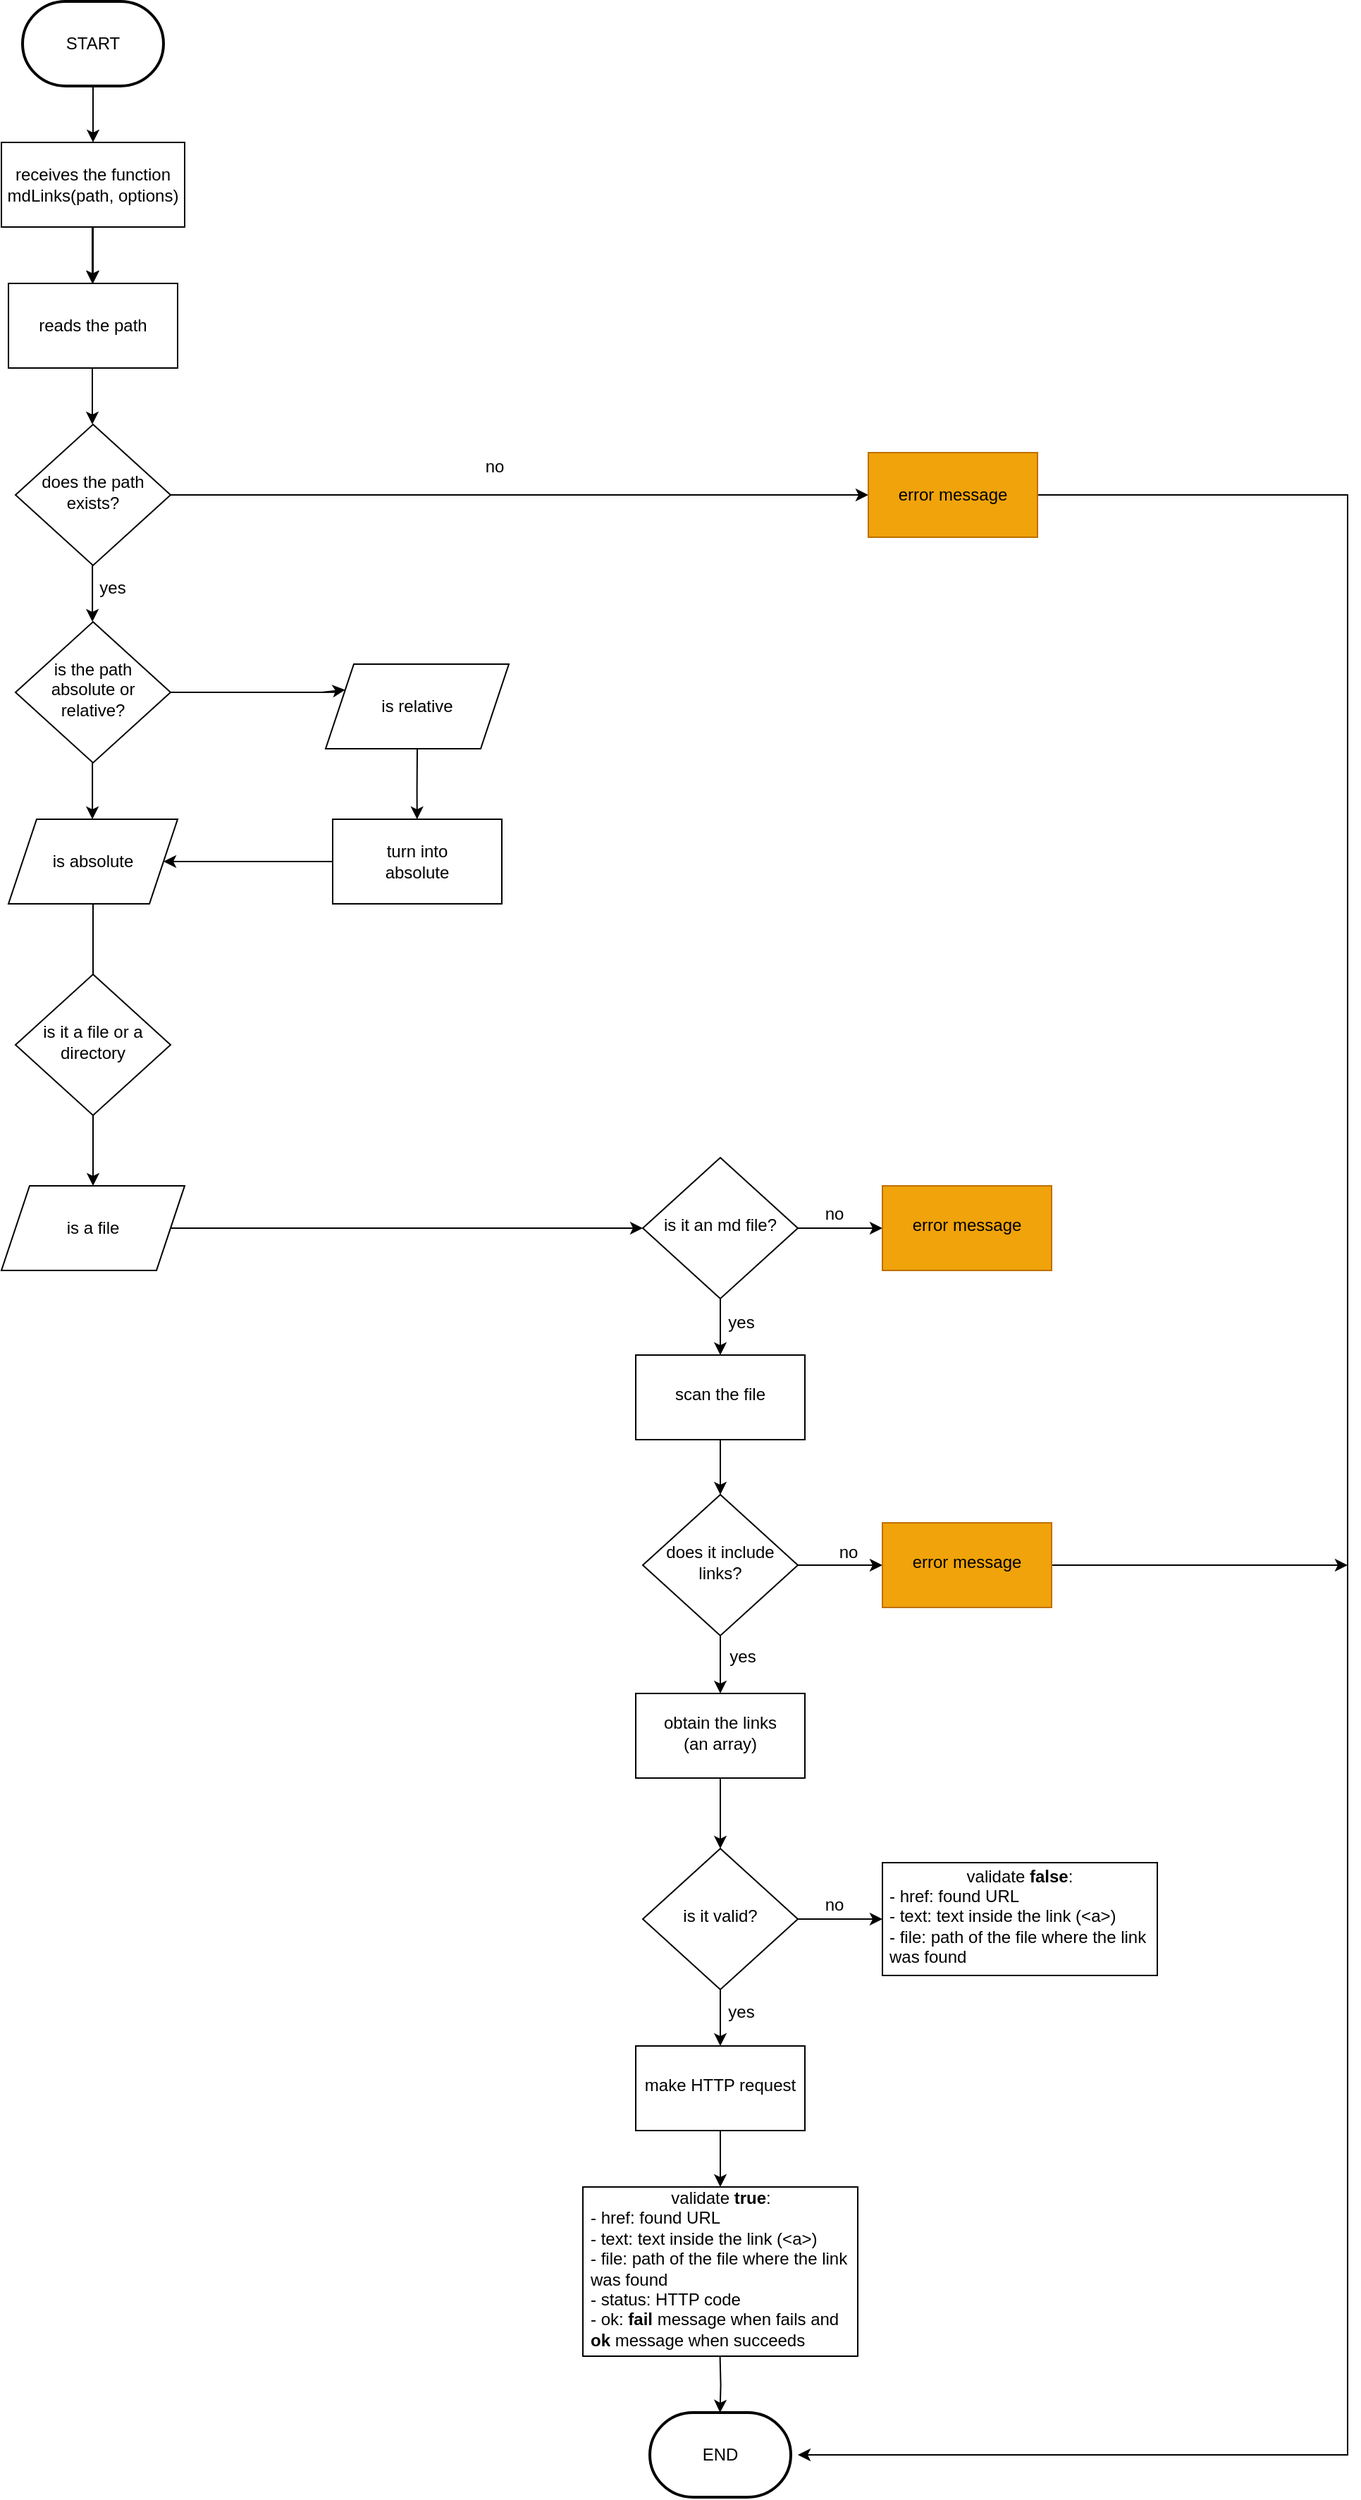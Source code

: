 <mxfile version="20.8.5" type="github">
  <diagram id="C5RBs43oDa-KdzZeNtuy" name="Page-1">
    <mxGraphModel dx="1060" dy="692" grid="1" gridSize="10" guides="1" tooltips="1" connect="1" arrows="1" fold="1" page="1" pageScale="1" pageWidth="827" pageHeight="1169" math="0" shadow="0">
      <root>
        <mxCell id="WIyWlLk6GJQsqaUBKTNV-0" />
        <mxCell id="WIyWlLk6GJQsqaUBKTNV-1" parent="WIyWlLk6GJQsqaUBKTNV-0" />
        <mxCell id="CK0z-PxihFqx1SbpWy2w-0" value="START" style="strokeWidth=2;html=1;shape=mxgraph.flowchart.terminator;whiteSpace=wrap;" vertex="1" parent="WIyWlLk6GJQsqaUBKTNV-1">
          <mxGeometry x="180" y="10" width="100" height="60" as="geometry" />
        </mxCell>
        <mxCell id="CK0z-PxihFqx1SbpWy2w-5" value="" style="edgeStyle=orthogonalEdgeStyle;rounded=0;orthogonalLoop=1;jettySize=auto;html=1;" edge="1" parent="WIyWlLk6GJQsqaUBKTNV-1" source="CK0z-PxihFqx1SbpWy2w-1" target="CK0z-PxihFqx1SbpWy2w-3">
          <mxGeometry relative="1" as="geometry" />
        </mxCell>
        <mxCell id="CK0z-PxihFqx1SbpWy2w-1" value="receives the function&lt;br&gt;mdLinks(path, options)" style="rounded=0;whiteSpace=wrap;html=1;" vertex="1" parent="WIyWlLk6GJQsqaUBKTNV-1">
          <mxGeometry x="165" y="110" width="130" height="60" as="geometry" />
        </mxCell>
        <mxCell id="CK0z-PxihFqx1SbpWy2w-2" value="" style="endArrow=classic;html=1;rounded=0;exitX=0.5;exitY=1;exitDx=0;exitDy=0;exitPerimeter=0;" edge="1" parent="WIyWlLk6GJQsqaUBKTNV-1" source="CK0z-PxihFqx1SbpWy2w-0" target="CK0z-PxihFqx1SbpWy2w-1">
          <mxGeometry width="50" height="50" relative="1" as="geometry">
            <mxPoint x="220" y="80" as="sourcePoint" />
            <mxPoint x="270" y="30" as="targetPoint" />
            <Array as="points">
              <mxPoint x="230" y="90" />
              <mxPoint x="230" y="110" />
            </Array>
          </mxGeometry>
        </mxCell>
        <mxCell id="CK0z-PxihFqx1SbpWy2w-3" value="reads the path" style="rounded=0;whiteSpace=wrap;html=1;" vertex="1" parent="WIyWlLk6GJQsqaUBKTNV-1">
          <mxGeometry x="170" y="210" width="120" height="60" as="geometry" />
        </mxCell>
        <mxCell id="CK0z-PxihFqx1SbpWy2w-4" value="" style="endArrow=classic;html=1;rounded=0;exitX=0.5;exitY=1;exitDx=0;exitDy=0;exitPerimeter=0;" edge="1" parent="WIyWlLk6GJQsqaUBKTNV-1">
          <mxGeometry width="50" height="50" relative="1" as="geometry">
            <mxPoint x="229.5" y="170" as="sourcePoint" />
            <mxPoint x="229.5" y="210" as="targetPoint" />
            <Array as="points">
              <mxPoint x="229.5" y="190" />
            </Array>
          </mxGeometry>
        </mxCell>
        <mxCell id="CK0z-PxihFqx1SbpWy2w-6" value="does the path exists?" style="rhombus;whiteSpace=wrap;html=1;shadow=0;fontFamily=Helvetica;fontSize=12;align=center;strokeWidth=1;spacing=6;spacingTop=-4;" vertex="1" parent="WIyWlLk6GJQsqaUBKTNV-1">
          <mxGeometry x="175" y="310" width="110" height="100" as="geometry" />
        </mxCell>
        <mxCell id="CK0z-PxihFqx1SbpWy2w-8" value="" style="endArrow=classic;html=1;rounded=0;exitX=0.5;exitY=1;exitDx=0;exitDy=0;exitPerimeter=0;" edge="1" parent="WIyWlLk6GJQsqaUBKTNV-1">
          <mxGeometry width="50" height="50" relative="1" as="geometry">
            <mxPoint x="229.5" y="270" as="sourcePoint" />
            <mxPoint x="229.5" y="310" as="targetPoint" />
            <Array as="points">
              <mxPoint x="229.5" y="290" />
            </Array>
          </mxGeometry>
        </mxCell>
        <mxCell id="CK0z-PxihFqx1SbpWy2w-10" value="" style="endArrow=classic;html=1;rounded=0;exitX=0.5;exitY=1;exitDx=0;exitDy=0;exitPerimeter=0;" edge="1" parent="WIyWlLk6GJQsqaUBKTNV-1">
          <mxGeometry width="50" height="50" relative="1" as="geometry">
            <mxPoint x="229.55" y="410.0" as="sourcePoint" />
            <mxPoint x="229.55" y="450.0" as="targetPoint" />
            <Array as="points">
              <mxPoint x="229.55" y="430" />
            </Array>
          </mxGeometry>
        </mxCell>
        <mxCell id="CK0z-PxihFqx1SbpWy2w-22" style="edgeStyle=orthogonalEdgeStyle;rounded=0;orthogonalLoop=1;jettySize=auto;html=1;exitX=1;exitY=0.5;exitDx=0;exitDy=0;" edge="1" parent="WIyWlLk6GJQsqaUBKTNV-1" source="CK0z-PxihFqx1SbpWy2w-6" target="CK0z-PxihFqx1SbpWy2w-13">
          <mxGeometry relative="1" as="geometry">
            <mxPoint x="360" y="360" as="sourcePoint" />
            <Array as="points" />
          </mxGeometry>
        </mxCell>
        <mxCell id="CK0z-PxihFqx1SbpWy2w-11" value="no" style="text;html=1;strokeColor=none;fillColor=none;align=center;verticalAlign=middle;whiteSpace=wrap;rounded=0;" vertex="1" parent="WIyWlLk6GJQsqaUBKTNV-1">
          <mxGeometry x="505" y="330" width="20" height="20" as="geometry" />
        </mxCell>
        <mxCell id="CK0z-PxihFqx1SbpWy2w-12" value="yes" style="text;html=1;strokeColor=none;fillColor=none;align=center;verticalAlign=middle;whiteSpace=wrap;rounded=0;" vertex="1" parent="WIyWlLk6GJQsqaUBKTNV-1">
          <mxGeometry x="234" y="416" width="20" height="20" as="geometry" />
        </mxCell>
        <mxCell id="CK0z-PxihFqx1SbpWy2w-90" value="" style="edgeStyle=orthogonalEdgeStyle;rounded=0;orthogonalLoop=1;jettySize=auto;html=1;" edge="1" parent="WIyWlLk6GJQsqaUBKTNV-1" source="CK0z-PxihFqx1SbpWy2w-13">
          <mxGeometry relative="1" as="geometry">
            <mxPoint x="730" y="1750" as="targetPoint" />
            <Array as="points">
              <mxPoint x="1120" y="360" />
            </Array>
          </mxGeometry>
        </mxCell>
        <mxCell id="CK0z-PxihFqx1SbpWy2w-13" value="error message" style="rounded=0;whiteSpace=wrap;html=1;fillColor=#f0a30a;fontColor=#000000;strokeColor=#BD7000;" vertex="1" parent="WIyWlLk6GJQsqaUBKTNV-1">
          <mxGeometry x="780" y="330" width="120" height="60" as="geometry" />
        </mxCell>
        <mxCell id="CK0z-PxihFqx1SbpWy2w-14" value="is the path absolute or relative?" style="rhombus;whiteSpace=wrap;html=1;shadow=0;fontFamily=Helvetica;fontSize=12;align=center;strokeWidth=1;spacing=6;spacingTop=-4;" vertex="1" parent="WIyWlLk6GJQsqaUBKTNV-1">
          <mxGeometry x="175" y="450" width="110" height="100" as="geometry" />
        </mxCell>
        <mxCell id="CK0z-PxihFqx1SbpWy2w-15" value="is relative" style="shape=parallelogram;perimeter=parallelogramPerimeter;whiteSpace=wrap;html=1;fixedSize=1;" vertex="1" parent="WIyWlLk6GJQsqaUBKTNV-1">
          <mxGeometry x="395" y="480" width="130" height="60" as="geometry" />
        </mxCell>
        <mxCell id="CK0z-PxihFqx1SbpWy2w-29" value="" style="edgeStyle=orthogonalEdgeStyle;rounded=0;orthogonalLoop=1;jettySize=auto;html=1;" edge="1" parent="WIyWlLk6GJQsqaUBKTNV-1" source="CK0z-PxihFqx1SbpWy2w-16">
          <mxGeometry relative="1" as="geometry">
            <mxPoint x="230" y="730" as="targetPoint" />
          </mxGeometry>
        </mxCell>
        <mxCell id="CK0z-PxihFqx1SbpWy2w-16" value="is absolute" style="shape=parallelogram;perimeter=parallelogramPerimeter;whiteSpace=wrap;html=1;fixedSize=1;" vertex="1" parent="WIyWlLk6GJQsqaUBKTNV-1">
          <mxGeometry x="170" y="590" width="120" height="60" as="geometry" />
        </mxCell>
        <mxCell id="CK0z-PxihFqx1SbpWy2w-17" value="" style="endArrow=classic;html=1;rounded=0;exitX=0.5;exitY=1;exitDx=0;exitDy=0;exitPerimeter=0;" edge="1" parent="WIyWlLk6GJQsqaUBKTNV-1">
          <mxGeometry width="50" height="50" relative="1" as="geometry">
            <mxPoint x="229.55" y="550" as="sourcePoint" />
            <mxPoint x="229.55" y="590" as="targetPoint" />
            <Array as="points">
              <mxPoint x="229.55" y="570" />
            </Array>
          </mxGeometry>
        </mxCell>
        <mxCell id="CK0z-PxihFqx1SbpWy2w-19" value="" style="endArrow=classic;html=1;rounded=0;exitX=1;exitY=0.5;exitDx=0;exitDy=0;entryX=0;entryY=0.25;entryDx=0;entryDy=0;" edge="1" parent="WIyWlLk6GJQsqaUBKTNV-1" source="CK0z-PxihFqx1SbpWy2w-14" target="CK0z-PxihFqx1SbpWy2w-15">
          <mxGeometry width="50" height="50" relative="1" as="geometry">
            <mxPoint x="367.5" y="499.86" as="sourcePoint" />
            <mxPoint x="402.5" y="499.86" as="targetPoint" />
            <Array as="points">
              <mxPoint x="402.5" y="499.86" />
              <mxPoint x="392.5" y="500" />
            </Array>
          </mxGeometry>
        </mxCell>
        <mxCell id="CK0z-PxihFqx1SbpWy2w-27" value="" style="edgeStyle=orthogonalEdgeStyle;rounded=0;orthogonalLoop=1;jettySize=auto;html=1;" edge="1" parent="WIyWlLk6GJQsqaUBKTNV-1" source="CK0z-PxihFqx1SbpWy2w-20" target="CK0z-PxihFqx1SbpWy2w-16">
          <mxGeometry relative="1" as="geometry" />
        </mxCell>
        <mxCell id="CK0z-PxihFqx1SbpWy2w-20" value="turn into&lt;br&gt;absolute" style="rounded=0;whiteSpace=wrap;html=1;" vertex="1" parent="WIyWlLk6GJQsqaUBKTNV-1">
          <mxGeometry x="400" y="590" width="120" height="60" as="geometry" />
        </mxCell>
        <mxCell id="CK0z-PxihFqx1SbpWy2w-26" value="" style="endArrow=classic;html=1;rounded=0;exitX=0.5;exitY=1;exitDx=0;exitDy=0;" edge="1" parent="WIyWlLk6GJQsqaUBKTNV-1" source="CK0z-PxihFqx1SbpWy2w-15" target="CK0z-PxihFqx1SbpWy2w-20">
          <mxGeometry width="50" height="50" relative="1" as="geometry">
            <mxPoint x="459.8" y="550" as="sourcePoint" />
            <mxPoint x="460" y="590" as="targetPoint" />
            <Array as="points">
              <mxPoint x="459.8" y="570" />
            </Array>
          </mxGeometry>
        </mxCell>
        <mxCell id="CK0z-PxihFqx1SbpWy2w-46" value="" style="edgeStyle=orthogonalEdgeStyle;rounded=0;orthogonalLoop=1;jettySize=auto;html=1;" edge="1" parent="WIyWlLk6GJQsqaUBKTNV-1" source="CK0z-PxihFqx1SbpWy2w-31" target="CK0z-PxihFqx1SbpWy2w-45">
          <mxGeometry relative="1" as="geometry" />
        </mxCell>
        <mxCell id="CK0z-PxihFqx1SbpWy2w-31" value="is it a file or a directory" style="rhombus;whiteSpace=wrap;html=1;shadow=0;fontFamily=Helvetica;fontSize=12;align=center;strokeWidth=1;spacing=6;spacingTop=-4;" vertex="1" parent="WIyWlLk6GJQsqaUBKTNV-1">
          <mxGeometry x="175" y="700" width="110" height="100" as="geometry" />
        </mxCell>
        <mxCell id="CK0z-PxihFqx1SbpWy2w-39" value="" style="edgeStyle=orthogonalEdgeStyle;rounded=0;orthogonalLoop=1;jettySize=auto;html=1;" edge="1" parent="WIyWlLk6GJQsqaUBKTNV-1" source="CK0z-PxihFqx1SbpWy2w-36" target="CK0z-PxihFqx1SbpWy2w-38">
          <mxGeometry relative="1" as="geometry" />
        </mxCell>
        <mxCell id="CK0z-PxihFqx1SbpWy2w-61" value="" style="edgeStyle=orthogonalEdgeStyle;rounded=0;orthogonalLoop=1;jettySize=auto;html=1;" edge="1" parent="WIyWlLk6GJQsqaUBKTNV-1" source="CK0z-PxihFqx1SbpWy2w-36" target="CK0z-PxihFqx1SbpWy2w-60">
          <mxGeometry relative="1" as="geometry" />
        </mxCell>
        <mxCell id="CK0z-PxihFqx1SbpWy2w-36" value="is it an md file?" style="rhombus;whiteSpace=wrap;html=1;shadow=0;fontFamily=Helvetica;fontSize=12;align=center;strokeWidth=1;spacing=6;spacingTop=-4;" vertex="1" parent="WIyWlLk6GJQsqaUBKTNV-1">
          <mxGeometry x="620" y="830" width="110" height="100" as="geometry" />
        </mxCell>
        <mxCell id="CK0z-PxihFqx1SbpWy2w-38" value="error message" style="whiteSpace=wrap;html=1;shadow=0;strokeWidth=1;spacing=6;spacingTop=-4;fillColor=#f0a30a;fontColor=#000000;strokeColor=#BD7000;" vertex="1" parent="WIyWlLk6GJQsqaUBKTNV-1">
          <mxGeometry x="790" y="850" width="120" height="60" as="geometry" />
        </mxCell>
        <mxCell id="CK0z-PxihFqx1SbpWy2w-40" value="no" style="text;html=1;strokeColor=none;fillColor=none;align=center;verticalAlign=middle;whiteSpace=wrap;rounded=0;" vertex="1" parent="WIyWlLk6GJQsqaUBKTNV-1">
          <mxGeometry x="746" y="860" width="20" height="20" as="geometry" />
        </mxCell>
        <mxCell id="CK0z-PxihFqx1SbpWy2w-48" value="" style="edgeStyle=orthogonalEdgeStyle;rounded=0;orthogonalLoop=1;jettySize=auto;html=1;entryX=0;entryY=0.5;entryDx=0;entryDy=0;" edge="1" parent="WIyWlLk6GJQsqaUBKTNV-1" source="CK0z-PxihFqx1SbpWy2w-45" target="CK0z-PxihFqx1SbpWy2w-36">
          <mxGeometry relative="1" as="geometry">
            <mxPoint x="400" y="880" as="targetPoint" />
          </mxGeometry>
        </mxCell>
        <mxCell id="CK0z-PxihFqx1SbpWy2w-45" value="is a file" style="shape=parallelogram;perimeter=parallelogramPerimeter;whiteSpace=wrap;html=1;fixedSize=1;" vertex="1" parent="WIyWlLk6GJQsqaUBKTNV-1">
          <mxGeometry x="165" y="850" width="130" height="60" as="geometry" />
        </mxCell>
        <mxCell id="CK0z-PxihFqx1SbpWy2w-67" value="" style="edgeStyle=orthogonalEdgeStyle;rounded=0;orthogonalLoop=1;jettySize=auto;html=1;entryX=0.5;entryY=0;entryDx=0;entryDy=0;" edge="1" parent="WIyWlLk6GJQsqaUBKTNV-1" source="CK0z-PxihFqx1SbpWy2w-60" target="CK0z-PxihFqx1SbpWy2w-69">
          <mxGeometry relative="1" as="geometry" />
        </mxCell>
        <mxCell id="CK0z-PxihFqx1SbpWy2w-60" value="scan the file" style="whiteSpace=wrap;html=1;shadow=0;strokeWidth=1;spacing=6;spacingTop=-4;" vertex="1" parent="WIyWlLk6GJQsqaUBKTNV-1">
          <mxGeometry x="615" y="970" width="120" height="60" as="geometry" />
        </mxCell>
        <mxCell id="CK0z-PxihFqx1SbpWy2w-65" value="yes" style="text;html=1;strokeColor=none;fillColor=none;align=center;verticalAlign=middle;whiteSpace=wrap;rounded=0;" vertex="1" parent="WIyWlLk6GJQsqaUBKTNV-1">
          <mxGeometry x="680" y="937" width="20" height="20" as="geometry" />
        </mxCell>
        <mxCell id="CK0z-PxihFqx1SbpWy2w-79" value="" style="edgeStyle=orthogonalEdgeStyle;rounded=0;orthogonalLoop=1;jettySize=auto;html=1;" edge="1" parent="WIyWlLk6GJQsqaUBKTNV-1" source="CK0z-PxihFqx1SbpWy2w-66" target="CK0z-PxihFqx1SbpWy2w-78">
          <mxGeometry relative="1" as="geometry" />
        </mxCell>
        <mxCell id="CK0z-PxihFqx1SbpWy2w-66" value="obtain the links &lt;br&gt;(an array)" style="whiteSpace=wrap;html=1;shadow=0;strokeWidth=1;spacing=6;spacingTop=-4;" vertex="1" parent="WIyWlLk6GJQsqaUBKTNV-1">
          <mxGeometry x="615" y="1210" width="120" height="60" as="geometry" />
        </mxCell>
        <mxCell id="CK0z-PxihFqx1SbpWy2w-71" value="" style="edgeStyle=orthogonalEdgeStyle;rounded=0;orthogonalLoop=1;jettySize=auto;html=1;entryX=0.5;entryY=0;entryDx=0;entryDy=0;" edge="1" parent="WIyWlLk6GJQsqaUBKTNV-1" source="CK0z-PxihFqx1SbpWy2w-69" target="CK0z-PxihFqx1SbpWy2w-66">
          <mxGeometry relative="1" as="geometry">
            <mxPoint x="675" y="1200" as="targetPoint" />
          </mxGeometry>
        </mxCell>
        <mxCell id="CK0z-PxihFqx1SbpWy2w-76" value="" style="edgeStyle=orthogonalEdgeStyle;rounded=0;orthogonalLoop=1;jettySize=auto;html=1;" edge="1" parent="WIyWlLk6GJQsqaUBKTNV-1" source="CK0z-PxihFqx1SbpWy2w-69" target="CK0z-PxihFqx1SbpWy2w-75">
          <mxGeometry relative="1" as="geometry" />
        </mxCell>
        <mxCell id="CK0z-PxihFqx1SbpWy2w-69" value="does it include links?" style="rhombus;whiteSpace=wrap;html=1;shadow=0;fontFamily=Helvetica;fontSize=12;align=center;strokeWidth=1;spacing=6;spacingTop=-4;" vertex="1" parent="WIyWlLk6GJQsqaUBKTNV-1">
          <mxGeometry x="620" y="1069" width="110" height="100" as="geometry" />
        </mxCell>
        <mxCell id="CK0z-PxihFqx1SbpWy2w-74" value="yes" style="text;html=1;strokeColor=none;fillColor=none;align=center;verticalAlign=middle;whiteSpace=wrap;rounded=0;" vertex="1" parent="WIyWlLk6GJQsqaUBKTNV-1">
          <mxGeometry x="681" y="1174" width="20" height="20" as="geometry" />
        </mxCell>
        <mxCell id="CK0z-PxihFqx1SbpWy2w-94" value="" style="edgeStyle=orthogonalEdgeStyle;rounded=0;orthogonalLoop=1;jettySize=auto;html=1;" edge="1" parent="WIyWlLk6GJQsqaUBKTNV-1" source="CK0z-PxihFqx1SbpWy2w-75">
          <mxGeometry relative="1" as="geometry">
            <mxPoint x="1120" y="1119" as="targetPoint" />
          </mxGeometry>
        </mxCell>
        <mxCell id="CK0z-PxihFqx1SbpWy2w-75" value="error message" style="whiteSpace=wrap;html=1;shadow=0;strokeWidth=1;spacing=6;spacingTop=-4;fillColor=#f0a30a;fontColor=#000000;strokeColor=#BD7000;" vertex="1" parent="WIyWlLk6GJQsqaUBKTNV-1">
          <mxGeometry x="790" y="1089" width="120" height="60" as="geometry" />
        </mxCell>
        <mxCell id="CK0z-PxihFqx1SbpWy2w-77" value="no" style="text;html=1;strokeColor=none;fillColor=none;align=center;verticalAlign=middle;whiteSpace=wrap;rounded=0;" vertex="1" parent="WIyWlLk6GJQsqaUBKTNV-1">
          <mxGeometry x="756" y="1100" width="20" height="20" as="geometry" />
        </mxCell>
        <mxCell id="CK0z-PxihFqx1SbpWy2w-81" value="" style="edgeStyle=orthogonalEdgeStyle;rounded=0;orthogonalLoop=1;jettySize=auto;html=1;" edge="1" parent="WIyWlLk6GJQsqaUBKTNV-1" source="CK0z-PxihFqx1SbpWy2w-78" target="CK0z-PxihFqx1SbpWy2w-80">
          <mxGeometry relative="1" as="geometry" />
        </mxCell>
        <mxCell id="CK0z-PxihFqx1SbpWy2w-84" value="" style="edgeStyle=orthogonalEdgeStyle;rounded=0;orthogonalLoop=1;jettySize=auto;html=1;" edge="1" parent="WIyWlLk6GJQsqaUBKTNV-1" source="CK0z-PxihFqx1SbpWy2w-78" target="CK0z-PxihFqx1SbpWy2w-83">
          <mxGeometry relative="1" as="geometry" />
        </mxCell>
        <mxCell id="CK0z-PxihFqx1SbpWy2w-78" value="is it valid?" style="rhombus;whiteSpace=wrap;html=1;shadow=0;fontFamily=Helvetica;fontSize=12;align=center;strokeWidth=1;spacing=6;spacingTop=-4;" vertex="1" parent="WIyWlLk6GJQsqaUBKTNV-1">
          <mxGeometry x="620" y="1320" width="110" height="100" as="geometry" />
        </mxCell>
        <mxCell id="CK0z-PxihFqx1SbpWy2w-80" value="validate &lt;b&gt;false&lt;/b&gt;:&lt;br&gt;&lt;div style=&quot;text-align: left;&quot;&gt;&lt;span style=&quot;background-color: initial;&quot;&gt;- href: found URL&lt;/span&gt;&lt;/div&gt;&lt;div style=&quot;text-align: left;&quot;&gt;&lt;span style=&quot;background-color: initial;&quot;&gt;- text: text inside the link (&amp;lt;a&amp;gt;)&lt;/span&gt;&lt;/div&gt;&lt;div style=&quot;text-align: left;&quot;&gt;&lt;span style=&quot;background-color: initial;&quot;&gt;- file: path of the file where the link was found&lt;/span&gt;&lt;/div&gt;" style="whiteSpace=wrap;html=1;shadow=0;strokeWidth=1;spacing=6;spacingTop=-4;" vertex="1" parent="WIyWlLk6GJQsqaUBKTNV-1">
          <mxGeometry x="790" y="1330" width="195" height="80" as="geometry" />
        </mxCell>
        <mxCell id="CK0z-PxihFqx1SbpWy2w-82" value="no" style="text;html=1;strokeColor=none;fillColor=none;align=center;verticalAlign=middle;whiteSpace=wrap;rounded=0;" vertex="1" parent="WIyWlLk6GJQsqaUBKTNV-1">
          <mxGeometry x="746" y="1350" width="20" height="20" as="geometry" />
        </mxCell>
        <mxCell id="CK0z-PxihFqx1SbpWy2w-87" value="" style="edgeStyle=orthogonalEdgeStyle;rounded=0;orthogonalLoop=1;jettySize=auto;html=1;" edge="1" parent="WIyWlLk6GJQsqaUBKTNV-1" source="CK0z-PxihFqx1SbpWy2w-83">
          <mxGeometry relative="1" as="geometry">
            <mxPoint x="675" y="1560" as="targetPoint" />
          </mxGeometry>
        </mxCell>
        <mxCell id="CK0z-PxihFqx1SbpWy2w-83" value="make HTTP request" style="whiteSpace=wrap;html=1;shadow=0;strokeWidth=1;spacing=6;spacingTop=-4;" vertex="1" parent="WIyWlLk6GJQsqaUBKTNV-1">
          <mxGeometry x="615" y="1460" width="120" height="60" as="geometry" />
        </mxCell>
        <mxCell id="CK0z-PxihFqx1SbpWy2w-85" value="yes" style="text;html=1;strokeColor=none;fillColor=none;align=center;verticalAlign=middle;whiteSpace=wrap;rounded=0;" vertex="1" parent="WIyWlLk6GJQsqaUBKTNV-1">
          <mxGeometry x="680" y="1426" width="20" height="20" as="geometry" />
        </mxCell>
        <mxCell id="CK0z-PxihFqx1SbpWy2w-88" value="validate &lt;b&gt;true&lt;/b&gt;:&lt;br&gt;&lt;div style=&quot;text-align: left;&quot;&gt;&lt;span style=&quot;background-color: initial;&quot;&gt;- href: found URL&lt;/span&gt;&lt;/div&gt;&lt;div style=&quot;text-align: left;&quot;&gt;&lt;span style=&quot;background-color: initial;&quot;&gt;- text: text inside the link (&amp;lt;a&amp;gt;)&lt;/span&gt;&lt;/div&gt;&lt;div style=&quot;text-align: left;&quot;&gt;&lt;span style=&quot;background-color: initial;&quot;&gt;- file: path of the file where the link was found&lt;/span&gt;&lt;/div&gt;&lt;div style=&quot;text-align: left;&quot;&gt;&lt;span style=&quot;background-color: initial;&quot;&gt;- status: HTTP code&lt;/span&gt;&lt;/div&gt;&lt;div style=&quot;text-align: left;&quot;&gt;&lt;span style=&quot;background-color: initial;&quot;&gt;- ok: &lt;b&gt;fail&lt;/b&gt; message when fails and &lt;b&gt;ok&lt;/b&gt; message when succeeds&lt;/span&gt;&lt;/div&gt;" style="whiteSpace=wrap;html=1;shadow=0;strokeWidth=1;spacing=6;spacingTop=-4;" vertex="1" parent="WIyWlLk6GJQsqaUBKTNV-1">
          <mxGeometry x="577.5" y="1560" width="195" height="120" as="geometry" />
        </mxCell>
        <mxCell id="CK0z-PxihFqx1SbpWy2w-91" value="END" style="strokeWidth=2;html=1;shape=mxgraph.flowchart.terminator;whiteSpace=wrap;" vertex="1" parent="WIyWlLk6GJQsqaUBKTNV-1">
          <mxGeometry x="625" y="1720" width="100" height="60" as="geometry" />
        </mxCell>
        <mxCell id="CK0z-PxihFqx1SbpWy2w-92" value="" style="edgeStyle=orthogonalEdgeStyle;rounded=0;orthogonalLoop=1;jettySize=auto;html=1;" edge="1" parent="WIyWlLk6GJQsqaUBKTNV-1">
          <mxGeometry relative="1" as="geometry">
            <mxPoint x="674.79" y="1680" as="sourcePoint" />
            <mxPoint x="674.79" y="1720" as="targetPoint" />
          </mxGeometry>
        </mxCell>
      </root>
    </mxGraphModel>
  </diagram>
</mxfile>
